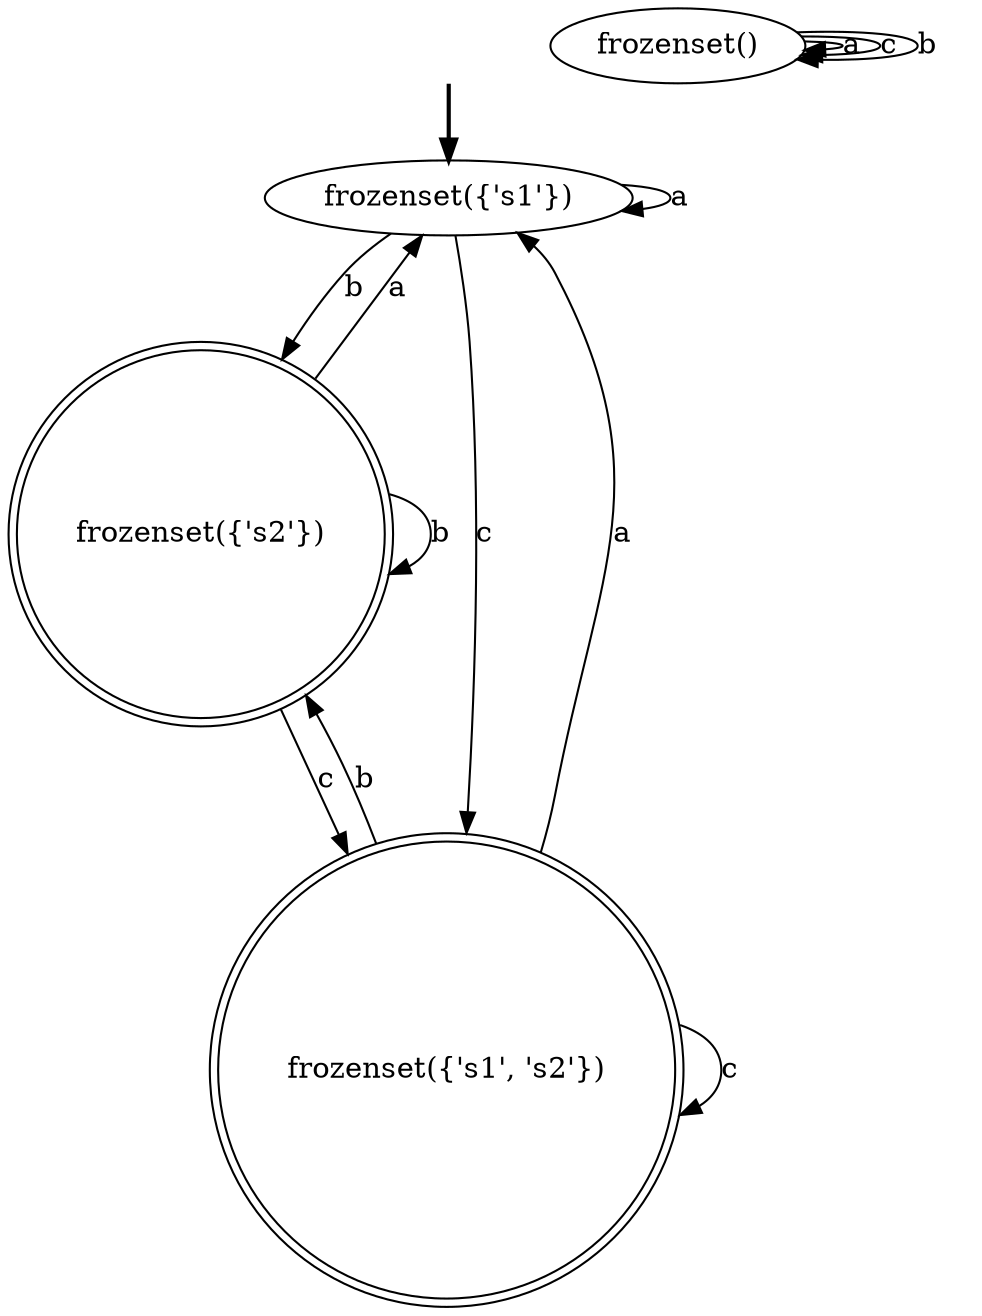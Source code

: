 digraph {
	fake [style=invisible]
	"frozenset({'s2'})" [shape=doublecircle]
	"frozenset({'s1', 's2'})" [shape=doublecircle]
	"frozenset()"
	"frozenset({'s1'})" [root=true]
	fake -> "frozenset({'s1'})" [style=bold]
	"frozenset({'s2'})" -> "frozenset({'s1'})" [label=a]
	"frozenset({'s2'})" -> "frozenset({'s1', 's2'})" [label=c]
	"frozenset({'s2'})" -> "frozenset({'s2'})" [label=b]
	"frozenset({'s1', 's2'})" -> "frozenset({'s1'})" [label=a]
	"frozenset({'s1', 's2'})" -> "frozenset({'s1', 's2'})" [label=c]
	"frozenset({'s1', 's2'})" -> "frozenset({'s2'})" [label=b]
	"frozenset()" -> "frozenset()" [label=a]
	"frozenset()" -> "frozenset()" [label=c]
	"frozenset()" -> "frozenset()" [label=b]
	"frozenset({'s1'})" -> "frozenset({'s1'})" [label=a]
	"frozenset({'s1'})" -> "frozenset({'s1', 's2'})" [label=c]
	"frozenset({'s1'})" -> "frozenset({'s2'})" [label=b]
}
